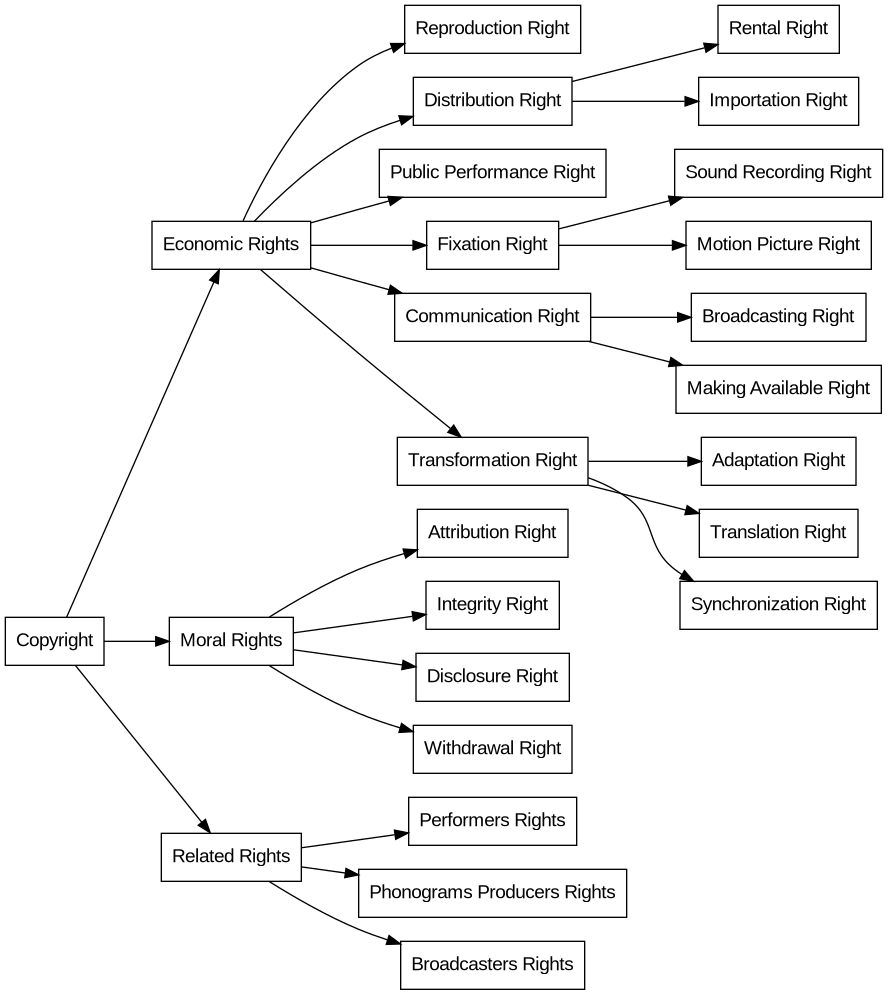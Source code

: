 @startuml
digraph CreationLifeCycleSample {
  node [shape=box; fontname="Arial"];
  edge [fontname="Arial"];
  rankdir=LR;

  "Copyright" -> "Economic Rights", "Moral Rights", "Related Rights";

  "Economic Rights" -> "Reproduction Right", "Distribution Right", "Public Performance Right", "Fixation Right", "Communication Right", "Transformation Right";
  "Moral Rights" -> "Attribution Right", "Integrity Right", "Disclosure Right", "Withdrawal Right";
  "Related Rights" -> "Performers Rights", "Phonograms Producers Rights", "Broadcasters Rights"

  "Fixation Right" -> "Sound Recording Right", "Motion Picture Right";
  "Communication Right" -> "Broadcasting Right", "Making Available Right";
  "Transformation Right" -> "Adaptation Right", "Translation Right", "Synchronization Right";
  "Distribution Right" -> "Rental Right", "Importation Right";
}
@enduml
